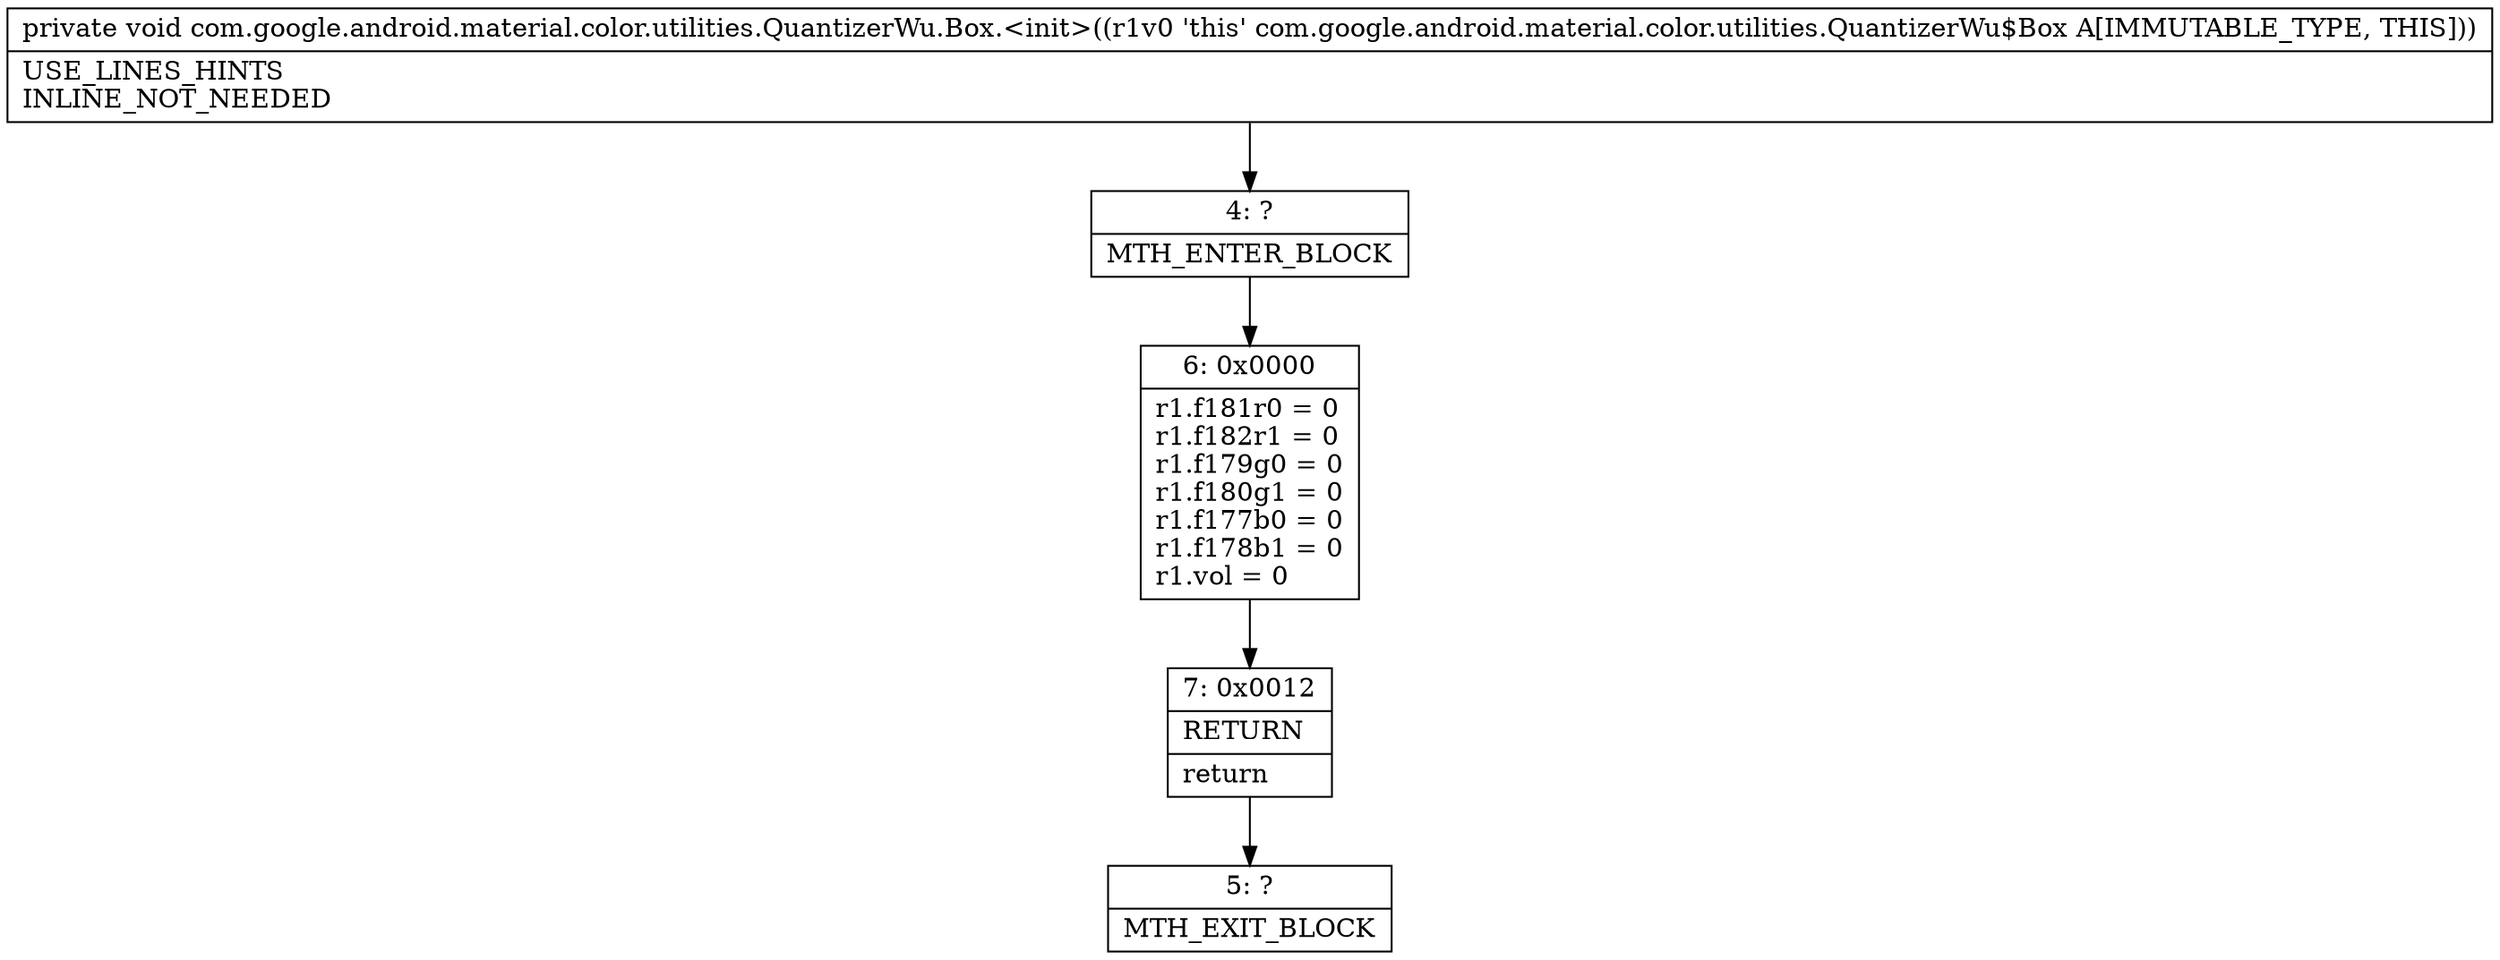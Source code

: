 digraph "CFG forcom.google.android.material.color.utilities.QuantizerWu.Box.\<init\>()V" {
Node_4 [shape=record,label="{4\:\ ?|MTH_ENTER_BLOCK\l}"];
Node_6 [shape=record,label="{6\:\ 0x0000|r1.f181r0 = 0\lr1.f182r1 = 0\lr1.f179g0 = 0\lr1.f180g1 = 0\lr1.f177b0 = 0\lr1.f178b1 = 0\lr1.vol = 0\l}"];
Node_7 [shape=record,label="{7\:\ 0x0012|RETURN\l|return\l}"];
Node_5 [shape=record,label="{5\:\ ?|MTH_EXIT_BLOCK\l}"];
MethodNode[shape=record,label="{private void com.google.android.material.color.utilities.QuantizerWu.Box.\<init\>((r1v0 'this' com.google.android.material.color.utilities.QuantizerWu$Box A[IMMUTABLE_TYPE, THIS]))  | USE_LINES_HINTS\lINLINE_NOT_NEEDED\l}"];
MethodNode -> Node_4;Node_4 -> Node_6;
Node_6 -> Node_7;
Node_7 -> Node_5;
}

